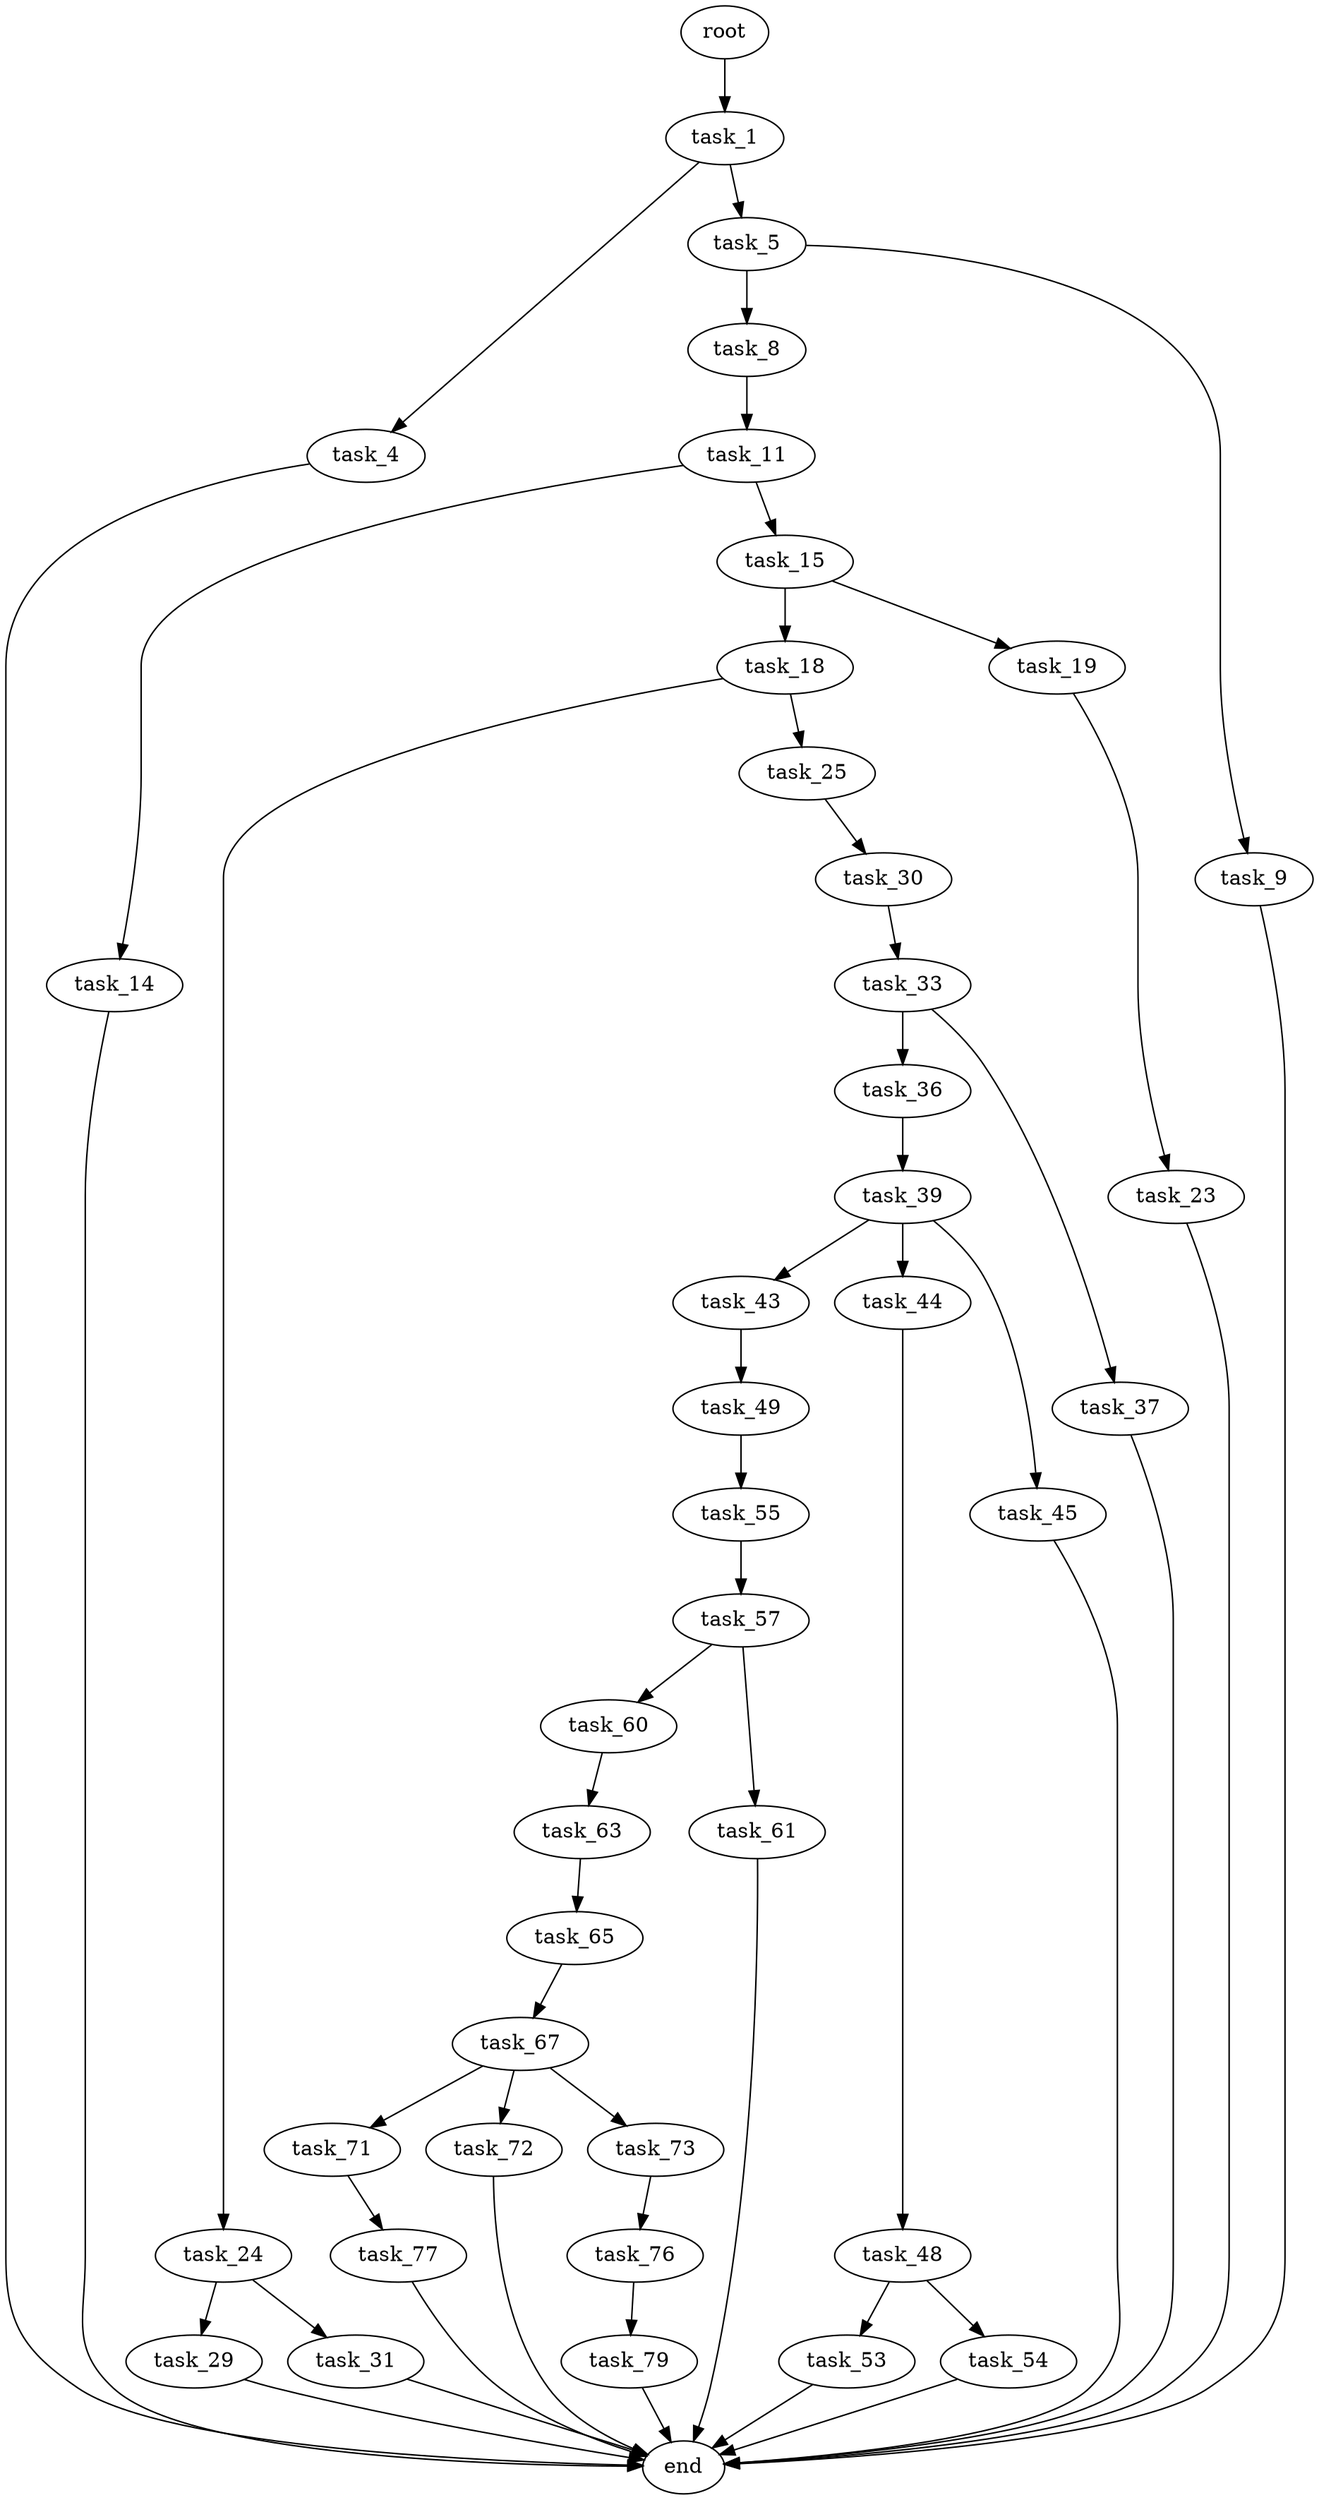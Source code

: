 digraph G {
  root [size="0.000000"];
  task_1 [size="20202803514.000000"];
  task_4 [size="1073741824000.000000"];
  task_5 [size="7424766710.000000"];
  end [size="0.000000"];
  task_8 [size="7583320028.000000"];
  task_9 [size="8975715600.000000"];
  task_11 [size="549755813888.000000"];
  task_14 [size="74841349638.000000"];
  task_15 [size="134217728000.000000"];
  task_18 [size="782757789696.000000"];
  task_19 [size="7555152430.000000"];
  task_24 [size="18168622545.000000"];
  task_25 [size="11907139153.000000"];
  task_23 [size="283459836387.000000"];
  task_29 [size="62037225690.000000"];
  task_31 [size="9857961345.000000"];
  task_30 [size="443200114897.000000"];
  task_33 [size="29469797220.000000"];
  task_36 [size="183320902330.000000"];
  task_37 [size="13639927607.000000"];
  task_39 [size="18392733704.000000"];
  task_43 [size="664190965663.000000"];
  task_44 [size="368293445632.000000"];
  task_45 [size="30146721689.000000"];
  task_49 [size="22572054145.000000"];
  task_48 [size="80343903552.000000"];
  task_53 [size="1073741824000.000000"];
  task_54 [size="782757789696.000000"];
  task_55 [size="101353999463.000000"];
  task_57 [size="28991029248.000000"];
  task_60 [size="28991029248.000000"];
  task_61 [size="41336867344.000000"];
  task_63 [size="28991029248.000000"];
  task_65 [size="202317254376.000000"];
  task_67 [size="43411691136.000000"];
  task_71 [size="1185077601.000000"];
  task_72 [size="8589934592.000000"];
  task_73 [size="14864188574.000000"];
  task_77 [size="377258449042.000000"];
  task_76 [size="68719476736.000000"];
  task_79 [size="1073741824000.000000"];

  root -> task_1 [size="1.000000"];
  task_1 -> task_4 [size="411041792.000000"];
  task_1 -> task_5 [size="411041792.000000"];
  task_4 -> end [size="1.000000"];
  task_5 -> task_8 [size="536870912.000000"];
  task_5 -> task_9 [size="536870912.000000"];
  task_8 -> task_11 [size="134217728.000000"];
  task_9 -> end [size="1.000000"];
  task_11 -> task_14 [size="536870912.000000"];
  task_11 -> task_15 [size="536870912.000000"];
  task_14 -> end [size="1.000000"];
  task_15 -> task_18 [size="209715200.000000"];
  task_15 -> task_19 [size="209715200.000000"];
  task_18 -> task_24 [size="679477248.000000"];
  task_18 -> task_25 [size="679477248.000000"];
  task_19 -> task_23 [size="209715200.000000"];
  task_24 -> task_29 [size="75497472.000000"];
  task_24 -> task_31 [size="75497472.000000"];
  task_25 -> task_30 [size="838860800.000000"];
  task_23 -> end [size="1.000000"];
  task_29 -> end [size="1.000000"];
  task_31 -> end [size="1.000000"];
  task_30 -> task_33 [size="301989888.000000"];
  task_33 -> task_36 [size="134217728.000000"];
  task_33 -> task_37 [size="134217728.000000"];
  task_36 -> task_39 [size="209715200.000000"];
  task_37 -> end [size="1.000000"];
  task_39 -> task_43 [size="301989888.000000"];
  task_39 -> task_44 [size="301989888.000000"];
  task_39 -> task_45 [size="301989888.000000"];
  task_43 -> task_49 [size="411041792.000000"];
  task_44 -> task_48 [size="411041792.000000"];
  task_45 -> end [size="1.000000"];
  task_49 -> task_55 [size="33554432.000000"];
  task_48 -> task_53 [size="134217728.000000"];
  task_48 -> task_54 [size="134217728.000000"];
  task_53 -> end [size="1.000000"];
  task_54 -> end [size="1.000000"];
  task_55 -> task_57 [size="411041792.000000"];
  task_57 -> task_60 [size="75497472.000000"];
  task_57 -> task_61 [size="75497472.000000"];
  task_60 -> task_63 [size="75497472.000000"];
  task_61 -> end [size="1.000000"];
  task_63 -> task_65 [size="75497472.000000"];
  task_65 -> task_67 [size="209715200.000000"];
  task_67 -> task_71 [size="33554432.000000"];
  task_67 -> task_72 [size="33554432.000000"];
  task_67 -> task_73 [size="33554432.000000"];
  task_71 -> task_77 [size="134217728.000000"];
  task_72 -> end [size="1.000000"];
  task_73 -> task_76 [size="536870912.000000"];
  task_77 -> end [size="1.000000"];
  task_76 -> task_79 [size="134217728.000000"];
  task_79 -> end [size="1.000000"];
}
